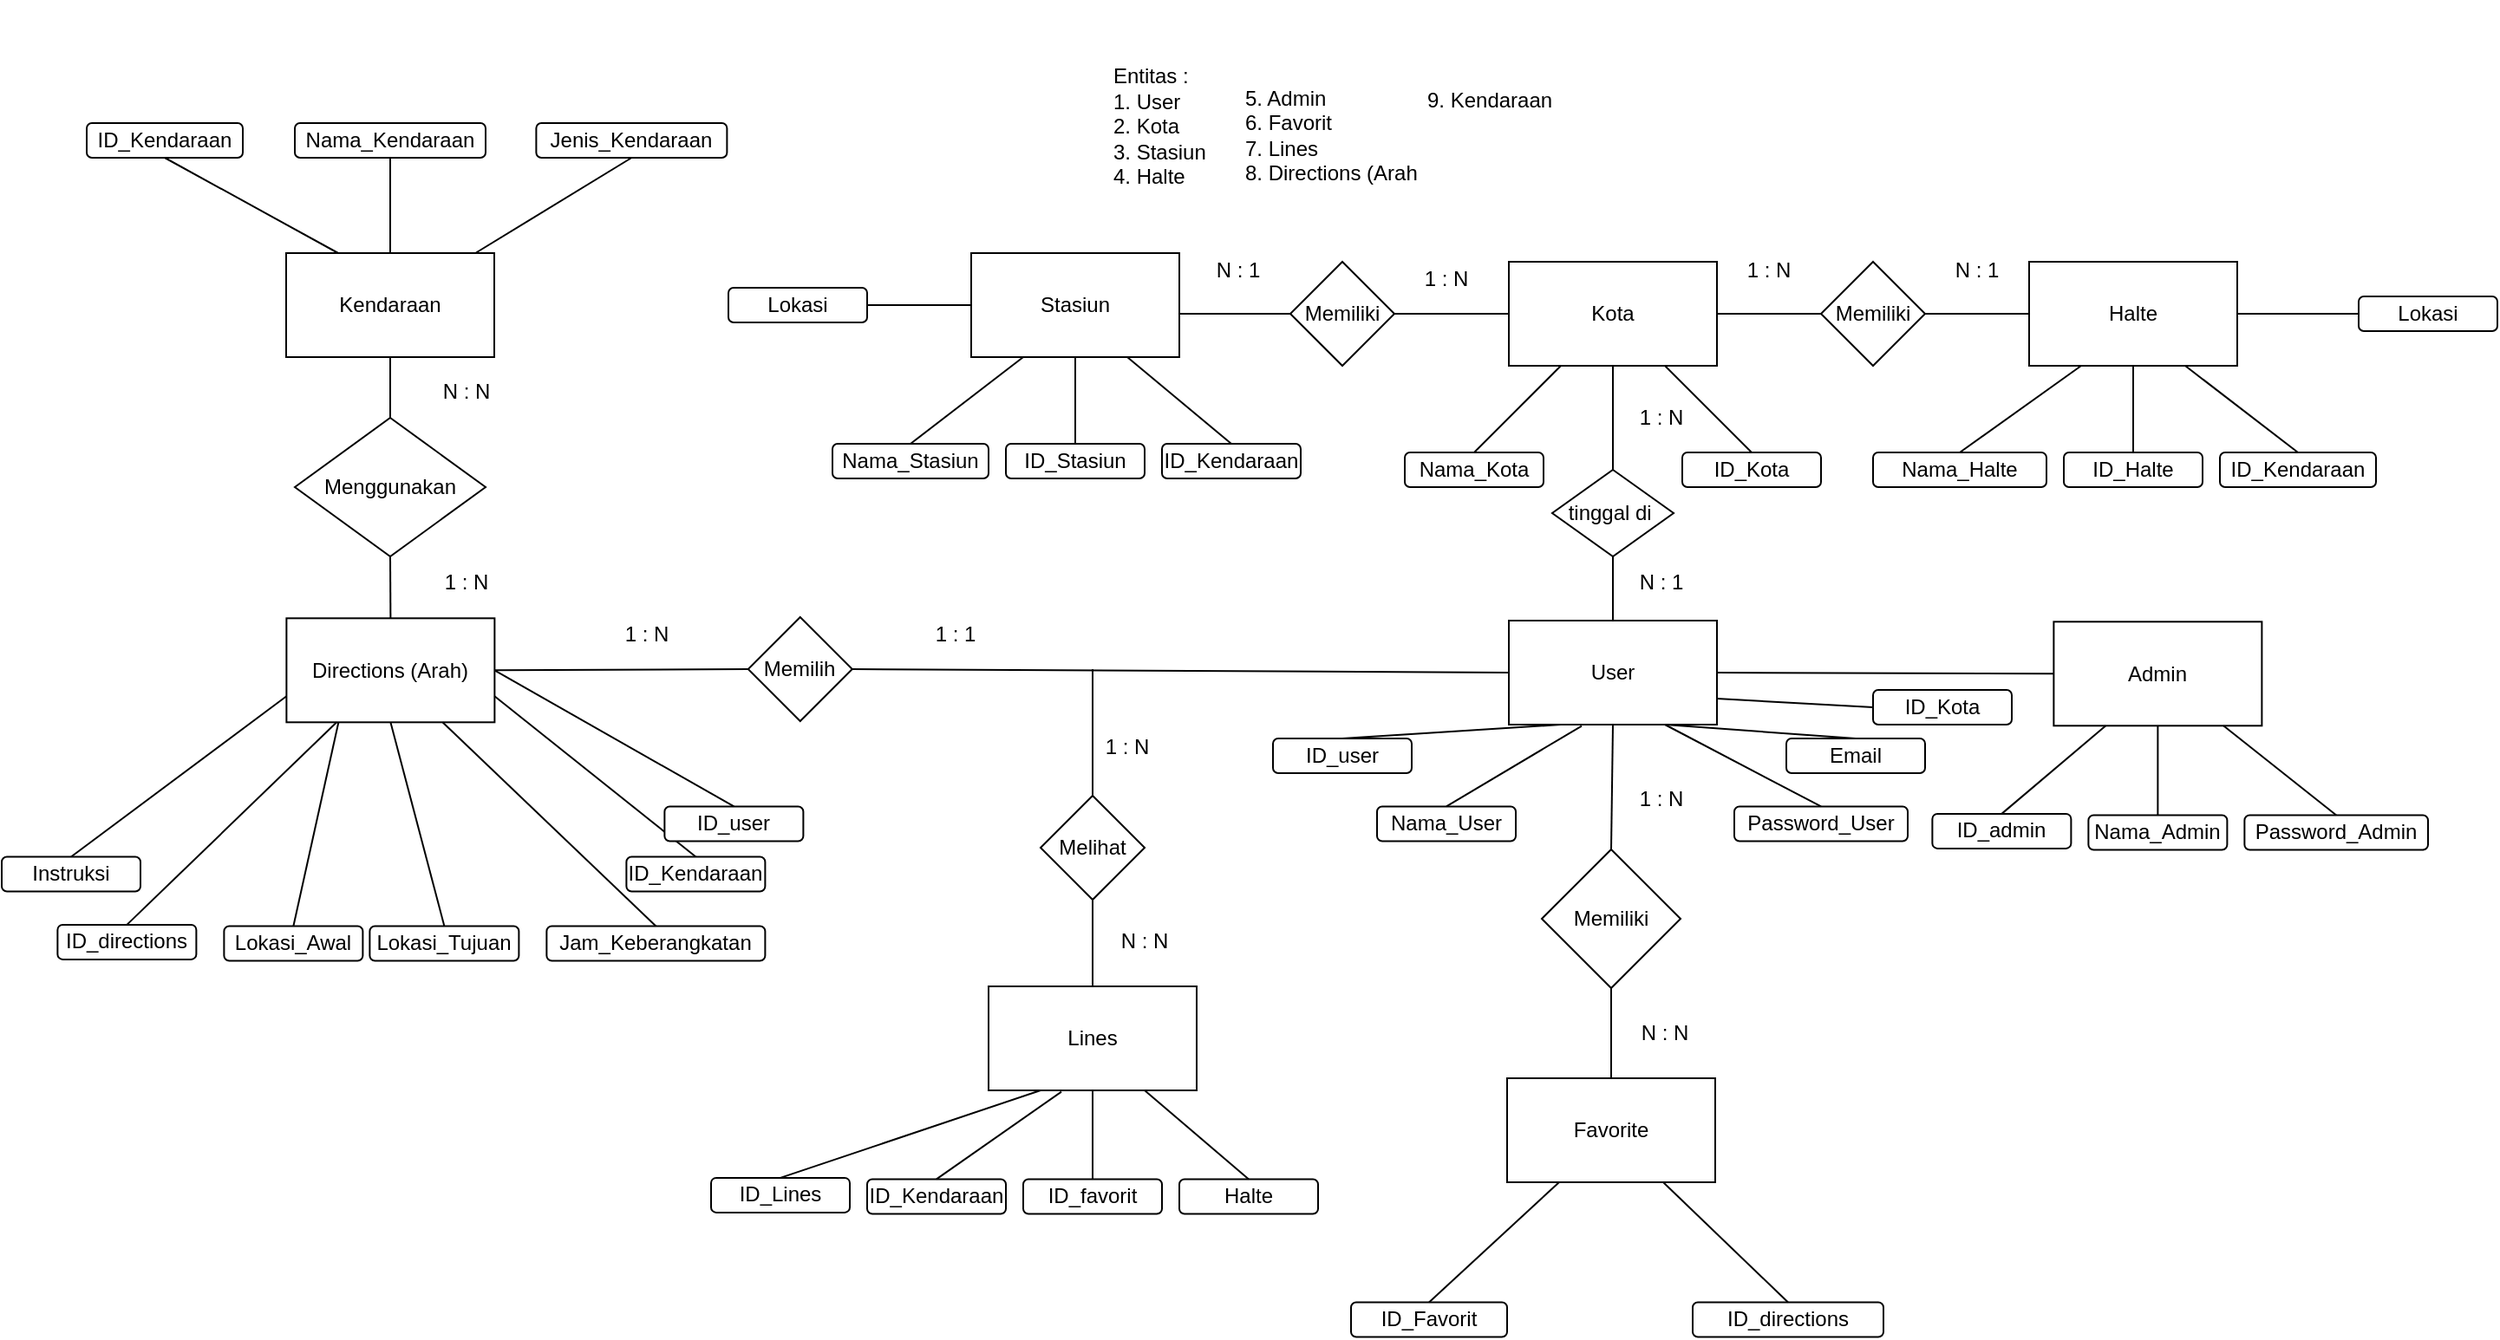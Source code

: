 <mxfile version="18.0.3" type="device"><diagram id="UfrBLte_ocZ53qTawlre" name="Page-1"><mxGraphModel dx="1865" dy="-598" grid="1" gridSize="10" guides="1" tooltips="1" connect="1" arrows="1" fold="1" page="1" pageScale="1" pageWidth="827" pageHeight="1169" math="0" shadow="0"><root><mxCell id="0"/><mxCell id="1" parent="0"/><mxCell id="Ua3aXFFfOLLUvhGlDehb-2" value="Kota" style="rounded=0;whiteSpace=wrap;html=1;" parent="1" vertex="1"><mxGeometry x="200" y="1320" width="120" height="60" as="geometry"/></mxCell><mxCell id="Ua3aXFFfOLLUvhGlDehb-4" value="Nama_Kota" style="rounded=1;whiteSpace=wrap;html=1;" parent="1" vertex="1"><mxGeometry x="140" y="1430" width="80" height="20" as="geometry"/></mxCell><mxCell id="Ua3aXFFfOLLUvhGlDehb-6" value="" style="endArrow=none;html=1;rounded=0;exitX=0.5;exitY=0;exitDx=0;exitDy=0;entryX=0.25;entryY=1;entryDx=0;entryDy=0;" parent="1" source="Ua3aXFFfOLLUvhGlDehb-4" target="Ua3aXFFfOLLUvhGlDehb-2" edge="1"><mxGeometry width="50" height="50" relative="1" as="geometry"><mxPoint x="320" y="1480" as="sourcePoint"/><mxPoint x="370" y="1430" as="targetPoint"/></mxGeometry></mxCell><mxCell id="Ua3aXFFfOLLUvhGlDehb-7" value="ID_Kota" style="rounded=1;whiteSpace=wrap;html=1;" parent="1" vertex="1"><mxGeometry x="300" y="1430" width="80" height="20" as="geometry"/></mxCell><mxCell id="Ua3aXFFfOLLUvhGlDehb-8" value="" style="endArrow=none;html=1;rounded=0;exitX=0.5;exitY=0;exitDx=0;exitDy=0;entryX=0.75;entryY=1;entryDx=0;entryDy=0;" parent="1" source="Ua3aXFFfOLLUvhGlDehb-7" target="Ua3aXFFfOLLUvhGlDehb-2" edge="1"><mxGeometry width="50" height="50" relative="1" as="geometry"><mxPoint x="480" y="1480" as="sourcePoint"/><mxPoint x="390" y="1380" as="targetPoint"/></mxGeometry></mxCell><mxCell id="Ua3aXFFfOLLUvhGlDehb-9" value="Halte" style="rounded=0;whiteSpace=wrap;html=1;" parent="1" vertex="1"><mxGeometry x="500" y="1320" width="120" height="60" as="geometry"/></mxCell><mxCell id="Ua3aXFFfOLLUvhGlDehb-11" value="Memiliki" style="rhombus;whiteSpace=wrap;html=1;" parent="1" vertex="1"><mxGeometry x="380" y="1320" width="60" height="60" as="geometry"/></mxCell><mxCell id="Ua3aXFFfOLLUvhGlDehb-12" value="" style="endArrow=none;html=1;rounded=0;exitX=1;exitY=0.5;exitDx=0;exitDy=0;entryX=0;entryY=0.5;entryDx=0;entryDy=0;" parent="1" source="Ua3aXFFfOLLUvhGlDehb-11" target="Ua3aXFFfOLLUvhGlDehb-9" edge="1"><mxGeometry width="50" height="50" relative="1" as="geometry"><mxPoint x="860" y="1490" as="sourcePoint"/><mxPoint x="670" y="1350" as="targetPoint"/></mxGeometry></mxCell><mxCell id="Ua3aXFFfOLLUvhGlDehb-15" value="1 : N" style="text;html=1;strokeColor=none;fillColor=none;align=center;verticalAlign=middle;whiteSpace=wrap;rounded=0;" parent="1" vertex="1"><mxGeometry x="320" y="1310" width="60" height="30" as="geometry"/></mxCell><mxCell id="Ua3aXFFfOLLUvhGlDehb-16" value="" style="endArrow=none;html=1;rounded=0;exitX=1;exitY=0.5;exitDx=0;exitDy=0;entryX=0;entryY=0.5;entryDx=0;entryDy=0;" parent="1" source="Ua3aXFFfOLLUvhGlDehb-2" target="Ua3aXFFfOLLUvhGlDehb-11" edge="1"><mxGeometry width="50" height="50" relative="1" as="geometry"><mxPoint x="470" y="1510" as="sourcePoint"/><mxPoint x="395" y="1330" as="targetPoint"/></mxGeometry></mxCell><mxCell id="Ua3aXFFfOLLUvhGlDehb-18" value="N : 1" style="text;html=1;strokeColor=none;fillColor=none;align=center;verticalAlign=middle;whiteSpace=wrap;rounded=0;" parent="1" vertex="1"><mxGeometry x="440" y="1310" width="60" height="30" as="geometry"/></mxCell><mxCell id="Ua3aXFFfOLLUvhGlDehb-19" value="Nama_Halte" style="rounded=1;whiteSpace=wrap;html=1;" parent="1" vertex="1"><mxGeometry x="410" y="1430" width="100" height="20" as="geometry"/></mxCell><mxCell id="Ua3aXFFfOLLUvhGlDehb-20" value="" style="endArrow=none;html=1;rounded=0;exitX=0.5;exitY=0;exitDx=0;exitDy=0;entryX=0.25;entryY=1;entryDx=0;entryDy=0;" parent="1" source="Ua3aXFFfOLLUvhGlDehb-19" target="Ua3aXFFfOLLUvhGlDehb-9" edge="1"><mxGeometry width="50" height="50" relative="1" as="geometry"><mxPoint x="620" y="1490" as="sourcePoint"/><mxPoint x="530" y="1390" as="targetPoint"/></mxGeometry></mxCell><mxCell id="Ua3aXFFfOLLUvhGlDehb-21" value="ID_Kendaraan" style="rounded=1;whiteSpace=wrap;html=1;" parent="1" vertex="1"><mxGeometry x="610" y="1430" width="90" height="20" as="geometry"/></mxCell><mxCell id="Ua3aXFFfOLLUvhGlDehb-22" value="" style="endArrow=none;html=1;rounded=0;exitX=0.5;exitY=0;exitDx=0;exitDy=0;entryX=0.75;entryY=1;entryDx=0;entryDy=0;" parent="1" source="Ua3aXFFfOLLUvhGlDehb-21" target="Ua3aXFFfOLLUvhGlDehb-9" edge="1"><mxGeometry width="50" height="50" relative="1" as="geometry"><mxPoint x="780" y="1490" as="sourcePoint"/><mxPoint x="590" y="1390" as="targetPoint"/></mxGeometry></mxCell><mxCell id="Ua3aXFFfOLLUvhGlDehb-23" value="ID_Halte" style="rounded=1;whiteSpace=wrap;html=1;" parent="1" vertex="1"><mxGeometry x="520" y="1430" width="80" height="20" as="geometry"/></mxCell><mxCell id="Ua3aXFFfOLLUvhGlDehb-24" value="" style="endArrow=none;html=1;rounded=0;exitX=0.5;exitY=0;exitDx=0;exitDy=0;entryX=0.5;entryY=1;entryDx=0;entryDy=0;" parent="1" source="Ua3aXFFfOLLUvhGlDehb-23" target="Ua3aXFFfOLLUvhGlDehb-9" edge="1"><mxGeometry width="50" height="50" relative="1" as="geometry"><mxPoint x="700" y="1560" as="sourcePoint"/><mxPoint x="510" y="1450" as="targetPoint"/></mxGeometry></mxCell><mxCell id="Ua3aXFFfOLLUvhGlDehb-25" value="Lokasi" style="rounded=1;whiteSpace=wrap;html=1;" parent="1" vertex="1"><mxGeometry x="690" y="1340" width="80" height="20" as="geometry"/></mxCell><mxCell id="Ua3aXFFfOLLUvhGlDehb-26" value="" style="endArrow=none;html=1;rounded=0;exitX=0;exitY=0.5;exitDx=0;exitDy=0;entryX=1;entryY=0.5;entryDx=0;entryDy=0;" parent="1" source="Ua3aXFFfOLLUvhGlDehb-25" target="Ua3aXFFfOLLUvhGlDehb-9" edge="1"><mxGeometry width="50" height="50" relative="1" as="geometry"><mxPoint x="880" y="1400" as="sourcePoint"/><mxPoint x="790" y="1290" as="targetPoint"/></mxGeometry></mxCell><mxCell id="aHOfMcRUfYpg8lw4Yvm_-1" value="User" style="rounded=0;whiteSpace=wrap;html=1;" parent="1" vertex="1"><mxGeometry x="200" y="1527" width="120" height="60" as="geometry"/></mxCell><mxCell id="aHOfMcRUfYpg8lw4Yvm_-2" value="Nama_User" style="rounded=1;whiteSpace=wrap;html=1;" parent="1" vertex="1"><mxGeometry x="124" y="1634.22" width="80" height="20" as="geometry"/></mxCell><mxCell id="aHOfMcRUfYpg8lw4Yvm_-3" value="" style="endArrow=none;html=1;rounded=0;exitX=0.5;exitY=0;exitDx=0;exitDy=0;entryX=0.35;entryY=1.013;entryDx=0;entryDy=0;entryPerimeter=0;" parent="1" source="aHOfMcRUfYpg8lw4Yvm_-2" target="aHOfMcRUfYpg8lw4Yvm_-1" edge="1"><mxGeometry width="50" height="50" relative="1" as="geometry"><mxPoint x="320" y="1697" as="sourcePoint"/><mxPoint x="230" y="1587" as="targetPoint"/></mxGeometry></mxCell><mxCell id="aHOfMcRUfYpg8lw4Yvm_-4" value="Email" style="rounded=1;whiteSpace=wrap;html=1;" parent="1" vertex="1"><mxGeometry x="360" y="1595" width="80" height="20" as="geometry"/></mxCell><mxCell id="aHOfMcRUfYpg8lw4Yvm_-5" value="" style="endArrow=none;html=1;rounded=0;exitX=0.5;exitY=0;exitDx=0;exitDy=0;entryX=0.75;entryY=1;entryDx=0;entryDy=0;" parent="1" source="aHOfMcRUfYpg8lw4Yvm_-4" target="aHOfMcRUfYpg8lw4Yvm_-1" edge="1"><mxGeometry width="50" height="50" relative="1" as="geometry"><mxPoint x="480" y="1697" as="sourcePoint"/><mxPoint x="280" y="1607" as="targetPoint"/></mxGeometry></mxCell><mxCell id="aHOfMcRUfYpg8lw4Yvm_-6" value="Password_User" style="rounded=1;whiteSpace=wrap;html=1;" parent="1" vertex="1"><mxGeometry x="330" y="1634.22" width="100" height="20" as="geometry"/></mxCell><mxCell id="aHOfMcRUfYpg8lw4Yvm_-7" value="" style="endArrow=none;html=1;rounded=0;exitX=0.5;exitY=0;exitDx=0;exitDy=0;entryX=0.75;entryY=1;entryDx=0;entryDy=0;" parent="1" source="aHOfMcRUfYpg8lw4Yvm_-6" target="aHOfMcRUfYpg8lw4Yvm_-1" edge="1"><mxGeometry width="50" height="50" relative="1" as="geometry"><mxPoint x="400" y="1767" as="sourcePoint"/><mxPoint x="290" y="1590" as="targetPoint"/></mxGeometry></mxCell><mxCell id="aHOfMcRUfYpg8lw4Yvm_-14" value="ID_user" style="rounded=1;whiteSpace=wrap;html=1;" parent="1" vertex="1"><mxGeometry x="64" y="1595" width="80" height="20" as="geometry"/></mxCell><mxCell id="aHOfMcRUfYpg8lw4Yvm_-15" value="" style="endArrow=none;html=1;rounded=0;exitX=0.5;exitY=0;exitDx=0;exitDy=0;entryX=0.25;entryY=1;entryDx=0;entryDy=0;" parent="1" source="aHOfMcRUfYpg8lw4Yvm_-14" target="aHOfMcRUfYpg8lw4Yvm_-1" edge="1"><mxGeometry width="50" height="50" relative="1" as="geometry"><mxPoint x="230" y="1696.22" as="sourcePoint"/><mxPoint x="152" y="1587" as="targetPoint"/></mxGeometry></mxCell><mxCell id="aHOfMcRUfYpg8lw4Yvm_-16" value="Admin" style="rounded=0;whiteSpace=wrap;html=1;" parent="1" vertex="1"><mxGeometry x="514.19" y="1527.66" width="120" height="60" as="geometry"/></mxCell><mxCell id="aHOfMcRUfYpg8lw4Yvm_-17" value="Nama_Admin" style="rounded=1;whiteSpace=wrap;html=1;" parent="1" vertex="1"><mxGeometry x="534.19" y="1639.22" width="80" height="20" as="geometry"/></mxCell><mxCell id="aHOfMcRUfYpg8lw4Yvm_-18" value="" style="endArrow=none;html=1;rounded=0;exitX=0.5;exitY=0;exitDx=0;exitDy=0;entryX=0.5;entryY=1;entryDx=0;entryDy=0;" parent="1" source="aHOfMcRUfYpg8lw4Yvm_-17" target="aHOfMcRUfYpg8lw4Yvm_-16" edge="1"><mxGeometry width="50" height="50" relative="1" as="geometry"><mxPoint x="634.19" y="1697.66" as="sourcePoint"/><mxPoint x="544.19" y="1587.66" as="targetPoint"/></mxGeometry></mxCell><mxCell id="aHOfMcRUfYpg8lw4Yvm_-21" value="Password_Admin" style="rounded=1;whiteSpace=wrap;html=1;" parent="1" vertex="1"><mxGeometry x="624.19" y="1639.22" width="105.81" height="20" as="geometry"/></mxCell><mxCell id="aHOfMcRUfYpg8lw4Yvm_-22" value="" style="endArrow=none;html=1;rounded=0;exitX=0.5;exitY=0;exitDx=0;exitDy=0;" parent="1" source="aHOfMcRUfYpg8lw4Yvm_-21" target="aHOfMcRUfYpg8lw4Yvm_-16" edge="1"><mxGeometry width="50" height="50" relative="1" as="geometry"><mxPoint x="714.19" y="1767.66" as="sourcePoint"/><mxPoint x="584.19" y="1597.66" as="targetPoint"/></mxGeometry></mxCell><mxCell id="aHOfMcRUfYpg8lw4Yvm_-23" value="ID_admin" style="rounded=1;whiteSpace=wrap;html=1;" parent="1" vertex="1"><mxGeometry x="444.19" y="1638.44" width="80" height="20" as="geometry"/></mxCell><mxCell id="aHOfMcRUfYpg8lw4Yvm_-24" value="" style="endArrow=none;html=1;rounded=0;exitX=0.5;exitY=0;exitDx=0;exitDy=0;entryX=0.25;entryY=1;entryDx=0;entryDy=0;" parent="1" source="aHOfMcRUfYpg8lw4Yvm_-23" target="aHOfMcRUfYpg8lw4Yvm_-16" edge="1"><mxGeometry width="50" height="50" relative="1" as="geometry"><mxPoint x="544.19" y="1696.88" as="sourcePoint"/><mxPoint x="466.19" y="1587.66" as="targetPoint"/></mxGeometry></mxCell><mxCell id="aHOfMcRUfYpg8lw4Yvm_-26" value="" style="endArrow=none;html=1;rounded=0;exitX=1;exitY=0.5;exitDx=0;exitDy=0;entryX=0;entryY=0.5;entryDx=0;entryDy=0;" parent="1" source="aHOfMcRUfYpg8lw4Yvm_-1" target="aHOfMcRUfYpg8lw4Yvm_-16" edge="1"><mxGeometry width="50" height="50" relative="1" as="geometry"><mxPoint x="348.19" y="1730.78" as="sourcePoint"/><mxPoint x="398.19" y="1680.78" as="targetPoint"/></mxGeometry></mxCell><mxCell id="aHOfMcRUfYpg8lw4Yvm_-27" value="Directions (Arah)" style="rounded=0;whiteSpace=wrap;html=1;" parent="1" vertex="1"><mxGeometry x="-504.81" y="1525.66" width="120" height="60" as="geometry"/></mxCell><mxCell id="aHOfMcRUfYpg8lw4Yvm_-28" value="Lokasi_Awal" style="rounded=1;whiteSpace=wrap;html=1;" parent="1" vertex="1"><mxGeometry x="-540.81" y="1703.22" width="80" height="20" as="geometry"/></mxCell><mxCell id="aHOfMcRUfYpg8lw4Yvm_-29" value="" style="endArrow=none;html=1;rounded=0;exitX=0.5;exitY=0;exitDx=0;exitDy=0;entryX=0.25;entryY=1;entryDx=0;entryDy=0;" parent="1" source="aHOfMcRUfYpg8lw4Yvm_-28" target="aHOfMcRUfYpg8lw4Yvm_-27" edge="1"><mxGeometry width="50" height="50" relative="1" as="geometry"><mxPoint x="-396.81" y="1763.22" as="sourcePoint"/><mxPoint x="-480.81" y="1627.22" as="targetPoint"/></mxGeometry></mxCell><mxCell id="aHOfMcRUfYpg8lw4Yvm_-30" value="Jam_Keberangkatan" style="rounded=1;whiteSpace=wrap;html=1;" parent="1" vertex="1"><mxGeometry x="-354.81" y="1703.22" width="126" height="20" as="geometry"/></mxCell><mxCell id="aHOfMcRUfYpg8lw4Yvm_-31" value="" style="endArrow=none;html=1;rounded=0;exitX=0.5;exitY=0;exitDx=0;exitDy=0;entryX=0.75;entryY=1;entryDx=0;entryDy=0;" parent="1" source="aHOfMcRUfYpg8lw4Yvm_-30" target="aHOfMcRUfYpg8lw4Yvm_-27" edge="1"><mxGeometry width="50" height="50" relative="1" as="geometry"><mxPoint x="-230.81" y="1721.66" as="sourcePoint"/><mxPoint x="-420.81" y="1611.66" as="targetPoint"/></mxGeometry></mxCell><mxCell id="aHOfMcRUfYpg8lw4Yvm_-32" value="Lokasi_Tujuan" style="rounded=1;whiteSpace=wrap;html=1;" parent="1" vertex="1"><mxGeometry x="-456.81" y="1703.22" width="86" height="20" as="geometry"/></mxCell><mxCell id="aHOfMcRUfYpg8lw4Yvm_-33" value="" style="endArrow=none;html=1;rounded=0;exitX=0.5;exitY=0;exitDx=0;exitDy=0;entryX=0.5;entryY=1;entryDx=0;entryDy=0;" parent="1" source="aHOfMcRUfYpg8lw4Yvm_-32" target="aHOfMcRUfYpg8lw4Yvm_-27" edge="1"><mxGeometry width="50" height="50" relative="1" as="geometry"><mxPoint x="-316.81" y="1833.22" as="sourcePoint"/><mxPoint x="-450.81" y="1627.22" as="targetPoint"/></mxGeometry></mxCell><mxCell id="aHOfMcRUfYpg8lw4Yvm_-34" value="ID_directions" style="rounded=1;whiteSpace=wrap;html=1;" parent="1" vertex="1"><mxGeometry x="-636.81" y="1702.44" width="80" height="20" as="geometry"/></mxCell><mxCell id="aHOfMcRUfYpg8lw4Yvm_-35" value="" style="endArrow=none;html=1;rounded=0;exitX=0.5;exitY=0;exitDx=0;exitDy=0;" parent="1" source="aHOfMcRUfYpg8lw4Yvm_-34" target="aHOfMcRUfYpg8lw4Yvm_-27" edge="1"><mxGeometry width="50" height="50" relative="1" as="geometry"><mxPoint x="-486.81" y="1762.44" as="sourcePoint"/><mxPoint x="-492.437" y="1627.22" as="targetPoint"/></mxGeometry></mxCell><mxCell id="aHOfMcRUfYpg8lw4Yvm_-36" value="Instruksi" style="rounded=1;whiteSpace=wrap;html=1;" parent="1" vertex="1"><mxGeometry x="-669" y="1663.22" width="80" height="20" as="geometry"/></mxCell><mxCell id="aHOfMcRUfYpg8lw4Yvm_-37" value="" style="endArrow=none;html=1;rounded=0;exitX=0.5;exitY=0;exitDx=0;exitDy=0;entryX=0;entryY=0.75;entryDx=0;entryDy=0;" parent="1" source="aHOfMcRUfYpg8lw4Yvm_-36" target="aHOfMcRUfYpg8lw4Yvm_-27" edge="1"><mxGeometry width="50" height="50" relative="1" as="geometry"><mxPoint x="-519" y="1708.44" as="sourcePoint"/><mxPoint x="-510.81" y="1612.22" as="targetPoint"/></mxGeometry></mxCell><mxCell id="aHOfMcRUfYpg8lw4Yvm_-38" value="ID_Kendaraan" style="rounded=1;whiteSpace=wrap;html=1;" parent="1" vertex="1"><mxGeometry x="-308.81" y="1663.22" width="80" height="20" as="geometry"/></mxCell><mxCell id="aHOfMcRUfYpg8lw4Yvm_-39" value="" style="endArrow=none;html=1;rounded=0;exitX=0.5;exitY=0;exitDx=0;exitDy=0;entryX=1;entryY=0.75;entryDx=0;entryDy=0;" parent="1" source="aHOfMcRUfYpg8lw4Yvm_-38" target="aHOfMcRUfYpg8lw4Yvm_-27" edge="1"><mxGeometry width="50" height="50" relative="1" as="geometry"><mxPoint x="-164.81" y="1652.88" as="sourcePoint"/><mxPoint x="-156.62" y="1541.66" as="targetPoint"/></mxGeometry></mxCell><mxCell id="aHOfMcRUfYpg8lw4Yvm_-40" value="ID_user" style="rounded=1;whiteSpace=wrap;html=1;" parent="1" vertex="1"><mxGeometry x="-286.81" y="1634.22" width="80" height="20" as="geometry"/></mxCell><mxCell id="aHOfMcRUfYpg8lw4Yvm_-41" value="" style="endArrow=none;html=1;rounded=0;exitX=0.5;exitY=0;exitDx=0;exitDy=0;entryX=1;entryY=0.5;entryDx=0;entryDy=0;" parent="1" source="aHOfMcRUfYpg8lw4Yvm_-40" target="aHOfMcRUfYpg8lw4Yvm_-27" edge="1"><mxGeometry width="50" height="50" relative="1" as="geometry"><mxPoint x="-142.81" y="1623.88" as="sourcePoint"/><mxPoint x="-362.81" y="1541.66" as="targetPoint"/></mxGeometry></mxCell><mxCell id="aHOfMcRUfYpg8lw4Yvm_-42" value="Lines" style="rounded=0;whiteSpace=wrap;html=1;" parent="1" vertex="1"><mxGeometry x="-100.0" y="1738" width="120" height="60" as="geometry"/></mxCell><mxCell id="aHOfMcRUfYpg8lw4Yvm_-43" value="ID_Kendaraan" style="rounded=1;whiteSpace=wrap;html=1;" parent="1" vertex="1"><mxGeometry x="-170.0" y="1849.22" width="80" height="20" as="geometry"/></mxCell><mxCell id="aHOfMcRUfYpg8lw4Yvm_-44" value="" style="endArrow=none;html=1;rounded=0;exitX=0.5;exitY=0;exitDx=0;exitDy=0;entryX=0.35;entryY=1.013;entryDx=0;entryDy=0;entryPerimeter=0;" parent="1" source="aHOfMcRUfYpg8lw4Yvm_-43" target="aHOfMcRUfYpg8lw4Yvm_-42" edge="1"><mxGeometry width="50" height="50" relative="1" as="geometry"><mxPoint x="-20.0" y="1908" as="sourcePoint"/><mxPoint x="-110.0" y="1798" as="targetPoint"/></mxGeometry></mxCell><mxCell id="aHOfMcRUfYpg8lw4Yvm_-45" value="Halte" style="rounded=1;whiteSpace=wrap;html=1;" parent="1" vertex="1"><mxGeometry x="10.0" y="1849.22" width="80" height="20" as="geometry"/></mxCell><mxCell id="aHOfMcRUfYpg8lw4Yvm_-46" value="" style="endArrow=none;html=1;rounded=0;exitX=0.5;exitY=0;exitDx=0;exitDy=0;entryX=0.75;entryY=1;entryDx=0;entryDy=0;" parent="1" source="aHOfMcRUfYpg8lw4Yvm_-45" target="aHOfMcRUfYpg8lw4Yvm_-42" edge="1"><mxGeometry width="50" height="50" relative="1" as="geometry"><mxPoint x="140.0" y="1908" as="sourcePoint"/><mxPoint x="-60.0" y="1818" as="targetPoint"/></mxGeometry></mxCell><mxCell id="aHOfMcRUfYpg8lw4Yvm_-47" value="ID_favorit" style="rounded=1;whiteSpace=wrap;html=1;" parent="1" vertex="1"><mxGeometry x="-80.0" y="1849.22" width="80" height="20" as="geometry"/></mxCell><mxCell id="aHOfMcRUfYpg8lw4Yvm_-48" value="" style="endArrow=none;html=1;rounded=0;exitX=0.5;exitY=0;exitDx=0;exitDy=0;" parent="1" source="aHOfMcRUfYpg8lw4Yvm_-47" target="aHOfMcRUfYpg8lw4Yvm_-42" edge="1"><mxGeometry width="50" height="50" relative="1" as="geometry"><mxPoint x="60.0" y="1978" as="sourcePoint"/><mxPoint x="-70.0" y="1808" as="targetPoint"/></mxGeometry></mxCell><mxCell id="aHOfMcRUfYpg8lw4Yvm_-49" value="ID_Lines" style="rounded=1;whiteSpace=wrap;html=1;" parent="1" vertex="1"><mxGeometry x="-260" y="1848.44" width="80" height="20" as="geometry"/></mxCell><mxCell id="aHOfMcRUfYpg8lw4Yvm_-50" value="" style="endArrow=none;html=1;rounded=0;exitX=0.5;exitY=0;exitDx=0;exitDy=0;entryX=0.25;entryY=1;entryDx=0;entryDy=0;" parent="1" source="aHOfMcRUfYpg8lw4Yvm_-49" target="aHOfMcRUfYpg8lw4Yvm_-42" edge="1"><mxGeometry width="50" height="50" relative="1" as="geometry"><mxPoint x="-110.0" y="1907.22" as="sourcePoint"/><mxPoint x="-188.0" y="1798" as="targetPoint"/></mxGeometry></mxCell><mxCell id="aHOfMcRUfYpg8lw4Yvm_-51" value="Kendaraan" style="rounded=0;whiteSpace=wrap;html=1;" parent="1" vertex="1"><mxGeometry x="-505.0" y="1315.0" width="120" height="60" as="geometry"/></mxCell><mxCell id="aHOfMcRUfYpg8lw4Yvm_-52" value="Nama_Kendaraan" style="rounded=1;whiteSpace=wrap;html=1;" parent="1" vertex="1"><mxGeometry x="-500.0" y="1240" width="110" height="20" as="geometry"/></mxCell><mxCell id="aHOfMcRUfYpg8lw4Yvm_-53" value="" style="endArrow=none;html=1;rounded=0;entryX=0.5;entryY=0;entryDx=0;entryDy=0;" parent="1" target="aHOfMcRUfYpg8lw4Yvm_-51" edge="1"><mxGeometry width="50" height="50" relative="1" as="geometry"><mxPoint x="-445" y="1260" as="sourcePoint"/><mxPoint x="-475.0" y="1375.0" as="targetPoint"/></mxGeometry></mxCell><mxCell id="aHOfMcRUfYpg8lw4Yvm_-56" value="Jenis_Kendaraan" style="rounded=1;whiteSpace=wrap;html=1;" parent="1" vertex="1"><mxGeometry x="-360.81" y="1240" width="110" height="20" as="geometry"/></mxCell><mxCell id="aHOfMcRUfYpg8lw4Yvm_-57" value="" style="endArrow=none;html=1;rounded=0;exitX=0.5;exitY=1;exitDx=0;exitDy=0;" parent="1" source="aHOfMcRUfYpg8lw4Yvm_-56" target="aHOfMcRUfYpg8lw4Yvm_-51" edge="1"><mxGeometry width="50" height="50" relative="1" as="geometry"><mxPoint x="-305.0" y="1555.0" as="sourcePoint"/><mxPoint x="-435.0" y="1385.0" as="targetPoint"/></mxGeometry></mxCell><mxCell id="aHOfMcRUfYpg8lw4Yvm_-58" value="ID_Kendaraan" style="rounded=1;whiteSpace=wrap;html=1;" parent="1" vertex="1"><mxGeometry x="-620" y="1240" width="90" height="20" as="geometry"/></mxCell><mxCell id="aHOfMcRUfYpg8lw4Yvm_-59" value="" style="endArrow=none;html=1;rounded=0;exitX=0.5;exitY=1;exitDx=0;exitDy=0;entryX=0.25;entryY=0;entryDx=0;entryDy=0;" parent="1" source="aHOfMcRUfYpg8lw4Yvm_-58" target="aHOfMcRUfYpg8lw4Yvm_-51" edge="1"><mxGeometry width="50" height="50" relative="1" as="geometry"><mxPoint x="-475.0" y="1484.22" as="sourcePoint"/><mxPoint x="-553" y="1375.0" as="targetPoint"/></mxGeometry></mxCell><mxCell id="aHOfMcRUfYpg8lw4Yvm_-60" value="Favorite" style="rounded=0;whiteSpace=wrap;html=1;" parent="1" vertex="1"><mxGeometry x="199.0" y="1791.0" width="120" height="60" as="geometry"/></mxCell><mxCell id="aHOfMcRUfYpg8lw4Yvm_-61" value="ID_directions" style="rounded=1;whiteSpace=wrap;html=1;" parent="1" vertex="1"><mxGeometry x="306.0" y="1920.22" width="110" height="20" as="geometry"/></mxCell><mxCell id="aHOfMcRUfYpg8lw4Yvm_-62" value="" style="endArrow=none;html=1;rounded=0;exitX=0.5;exitY=0;exitDx=0;exitDy=0;entryX=0.75;entryY=1;entryDx=0;entryDy=0;" parent="1" source="aHOfMcRUfYpg8lw4Yvm_-61" target="aHOfMcRUfYpg8lw4Yvm_-60" edge="1"><mxGeometry width="50" height="50" relative="1" as="geometry"><mxPoint x="319.0" y="1961.0" as="sourcePoint"/><mxPoint x="229.0" y="1851.0" as="targetPoint"/></mxGeometry></mxCell><mxCell id="aHOfMcRUfYpg8lw4Yvm_-65" value="ID_Favorit" style="rounded=1;whiteSpace=wrap;html=1;" parent="1" vertex="1"><mxGeometry x="109" y="1920.22" width="90" height="20" as="geometry"/></mxCell><mxCell id="aHOfMcRUfYpg8lw4Yvm_-66" value="" style="endArrow=none;html=1;rounded=0;exitX=0.5;exitY=0;exitDx=0;exitDy=0;entryX=0.25;entryY=1;entryDx=0;entryDy=0;" parent="1" source="aHOfMcRUfYpg8lw4Yvm_-65" target="aHOfMcRUfYpg8lw4Yvm_-60" edge="1"><mxGeometry width="50" height="50" relative="1" as="geometry"><mxPoint x="229.0" y="1960.22" as="sourcePoint"/><mxPoint x="151.0" y="1851.0" as="targetPoint"/></mxGeometry></mxCell><mxCell id="aHOfMcRUfYpg8lw4Yvm_-68" value="Stasiun" style="rounded=0;whiteSpace=wrap;html=1;" parent="1" vertex="1"><mxGeometry x="-110" y="1315" width="120" height="60" as="geometry"/></mxCell><mxCell id="aHOfMcRUfYpg8lw4Yvm_-71" value="Nama_Stasiun" style="rounded=1;whiteSpace=wrap;html=1;" parent="1" vertex="1"><mxGeometry x="-190" y="1425" width="90" height="20" as="geometry"/></mxCell><mxCell id="aHOfMcRUfYpg8lw4Yvm_-72" value="" style="endArrow=none;html=1;rounded=0;exitX=0.5;exitY=0;exitDx=0;exitDy=0;entryX=0.25;entryY=1;entryDx=0;entryDy=0;" parent="1" source="aHOfMcRUfYpg8lw4Yvm_-71" target="aHOfMcRUfYpg8lw4Yvm_-68" edge="1"><mxGeometry width="50" height="50" relative="1" as="geometry"><mxPoint x="10" y="1485" as="sourcePoint"/><mxPoint x="-80" y="1385" as="targetPoint"/></mxGeometry></mxCell><mxCell id="aHOfMcRUfYpg8lw4Yvm_-73" value="ID_Kendaraan" style="rounded=1;whiteSpace=wrap;html=1;" parent="1" vertex="1"><mxGeometry y="1425" width="80" height="20" as="geometry"/></mxCell><mxCell id="aHOfMcRUfYpg8lw4Yvm_-74" value="" style="endArrow=none;html=1;rounded=0;exitX=0.5;exitY=0;exitDx=0;exitDy=0;entryX=0.75;entryY=1;entryDx=0;entryDy=0;" parent="1" source="aHOfMcRUfYpg8lw4Yvm_-73" target="aHOfMcRUfYpg8lw4Yvm_-68" edge="1"><mxGeometry width="50" height="50" relative="1" as="geometry"><mxPoint x="170" y="1485" as="sourcePoint"/><mxPoint x="-20" y="1385" as="targetPoint"/></mxGeometry></mxCell><mxCell id="aHOfMcRUfYpg8lw4Yvm_-75" value="ID_Stasiun" style="rounded=1;whiteSpace=wrap;html=1;" parent="1" vertex="1"><mxGeometry x="-90" y="1425" width="80" height="20" as="geometry"/></mxCell><mxCell id="aHOfMcRUfYpg8lw4Yvm_-76" value="" style="endArrow=none;html=1;rounded=0;exitX=0.5;exitY=0;exitDx=0;exitDy=0;entryX=0.5;entryY=1;entryDx=0;entryDy=0;" parent="1" source="aHOfMcRUfYpg8lw4Yvm_-75" target="aHOfMcRUfYpg8lw4Yvm_-68" edge="1"><mxGeometry width="50" height="50" relative="1" as="geometry"><mxPoint x="90" y="1555" as="sourcePoint"/><mxPoint x="-100" y="1445" as="targetPoint"/></mxGeometry></mxCell><mxCell id="aHOfMcRUfYpg8lw4Yvm_-77" value="Lokasi" style="rounded=1;whiteSpace=wrap;html=1;" parent="1" vertex="1"><mxGeometry x="-250" y="1335" width="80" height="20" as="geometry"/></mxCell><mxCell id="aHOfMcRUfYpg8lw4Yvm_-78" value="" style="endArrow=none;html=1;rounded=0;exitX=1;exitY=0.5;exitDx=0;exitDy=0;entryX=0;entryY=0.5;entryDx=0;entryDy=0;" parent="1" source="aHOfMcRUfYpg8lw4Yvm_-77" target="aHOfMcRUfYpg8lw4Yvm_-68" edge="1"><mxGeometry width="50" height="50" relative="1" as="geometry"><mxPoint x="270" y="1395" as="sourcePoint"/><mxPoint x="-130" y="1365" as="targetPoint"/></mxGeometry></mxCell><mxCell id="aHOfMcRUfYpg8lw4Yvm_-82" value="Memiliki" style="rhombus;whiteSpace=wrap;html=1;" parent="1" vertex="1"><mxGeometry x="74" y="1320" width="60" height="60" as="geometry"/></mxCell><mxCell id="aHOfMcRUfYpg8lw4Yvm_-83" value="" style="endArrow=none;html=1;rounded=0;exitX=1;exitY=0.5;exitDx=0;exitDy=0;entryX=0;entryY=0.5;entryDx=0;entryDy=0;" parent="1" source="aHOfMcRUfYpg8lw4Yvm_-82" target="Ua3aXFFfOLLUvhGlDehb-2" edge="1"><mxGeometry width="50" height="50" relative="1" as="geometry"><mxPoint x="554" y="1495" as="sourcePoint"/><mxPoint x="194" y="1355" as="targetPoint"/></mxGeometry></mxCell><mxCell id="aHOfMcRUfYpg8lw4Yvm_-84" value="N : 1" style="text;html=1;strokeColor=none;fillColor=none;align=center;verticalAlign=middle;whiteSpace=wrap;rounded=0;" parent="1" vertex="1"><mxGeometry x="14" y="1310" width="60" height="30" as="geometry"/></mxCell><mxCell id="aHOfMcRUfYpg8lw4Yvm_-85" value="" style="endArrow=none;html=1;rounded=0;entryX=0;entryY=0.5;entryDx=0;entryDy=0;" parent="1" target="aHOfMcRUfYpg8lw4Yvm_-82" edge="1"><mxGeometry width="50" height="50" relative="1" as="geometry"><mxPoint x="10" y="1350" as="sourcePoint"/><mxPoint x="89" y="1330" as="targetPoint"/></mxGeometry></mxCell><mxCell id="aHOfMcRUfYpg8lw4Yvm_-86" value="1 : N" style="text;html=1;strokeColor=none;fillColor=none;align=center;verticalAlign=middle;whiteSpace=wrap;rounded=0;" parent="1" vertex="1"><mxGeometry x="134" y="1315" width="60" height="30" as="geometry"/></mxCell><mxCell id="aHOfMcRUfYpg8lw4Yvm_-90" value="tinggal di&amp;nbsp;" style="rhombus;whiteSpace=wrap;html=1;" parent="1" vertex="1"><mxGeometry x="225" y="1440" width="70" height="50" as="geometry"/></mxCell><mxCell id="aHOfMcRUfYpg8lw4Yvm_-91" value="" style="endArrow=none;html=1;rounded=0;entryX=0.5;entryY=1;entryDx=0;entryDy=0;exitX=0.5;exitY=0;exitDx=0;exitDy=0;" parent="1" source="aHOfMcRUfYpg8lw4Yvm_-1" target="aHOfMcRUfYpg8lw4Yvm_-90" edge="1"><mxGeometry width="50" height="50" relative="1" as="geometry"><mxPoint x="240" y="1590" as="sourcePoint"/><mxPoint x="290" y="1540" as="targetPoint"/></mxGeometry></mxCell><mxCell id="aHOfMcRUfYpg8lw4Yvm_-92" value="" style="endArrow=none;html=1;rounded=0;entryX=0.5;entryY=1;entryDx=0;entryDy=0;exitX=0.5;exitY=0;exitDx=0;exitDy=0;" parent="1" source="aHOfMcRUfYpg8lw4Yvm_-90" target="Ua3aXFFfOLLUvhGlDehb-2" edge="1"><mxGeometry width="50" height="50" relative="1" as="geometry"><mxPoint x="-10" y="1540" as="sourcePoint"/><mxPoint x="40" y="1490" as="targetPoint"/></mxGeometry></mxCell><mxCell id="aHOfMcRUfYpg8lw4Yvm_-93" value="N : 1" style="text;html=1;strokeColor=none;fillColor=none;align=center;verticalAlign=middle;whiteSpace=wrap;rounded=0;" parent="1" vertex="1"><mxGeometry x="258.19" y="1490" width="60" height="30" as="geometry"/></mxCell><mxCell id="aHOfMcRUfYpg8lw4Yvm_-94" value="1 : N" style="text;html=1;strokeColor=none;fillColor=none;align=center;verticalAlign=middle;whiteSpace=wrap;rounded=0;" parent="1" vertex="1"><mxGeometry x="258.19" y="1395" width="60" height="30" as="geometry"/></mxCell><mxCell id="aHOfMcRUfYpg8lw4Yvm_-95" value="Memilih" style="rhombus;whiteSpace=wrap;html=1;" parent="1" vertex="1"><mxGeometry x="-238.62" y="1525" width="60" height="60" as="geometry"/></mxCell><mxCell id="aHOfMcRUfYpg8lw4Yvm_-96" value="" style="endArrow=none;html=1;rounded=0;exitX=1;exitY=0.5;exitDx=0;exitDy=0;entryX=0;entryY=0.5;entryDx=0;entryDy=0;" parent="1" source="aHOfMcRUfYpg8lw4Yvm_-95" target="aHOfMcRUfYpg8lw4Yvm_-1" edge="1"><mxGeometry width="50" height="50" relative="1" as="geometry"><mxPoint x="522.19" y="1702" as="sourcePoint"/><mxPoint x="168.19" y="1557" as="targetPoint"/></mxGeometry></mxCell><mxCell id="aHOfMcRUfYpg8lw4Yvm_-97" value="1 : N" style="text;html=1;strokeColor=none;fillColor=none;align=center;verticalAlign=middle;whiteSpace=wrap;rounded=0;" parent="1" vertex="1"><mxGeometry x="-326.81" y="1520" width="60" height="30" as="geometry"/></mxCell><mxCell id="aHOfMcRUfYpg8lw4Yvm_-98" value="" style="endArrow=none;html=1;rounded=0;entryX=0;entryY=0.5;entryDx=0;entryDy=0;exitX=1;exitY=0.5;exitDx=0;exitDy=0;" parent="1" source="aHOfMcRUfYpg8lw4Yvm_-27" target="aHOfMcRUfYpg8lw4Yvm_-95" edge="1"><mxGeometry width="50" height="50" relative="1" as="geometry"><mxPoint x="-302.62" y="1555" as="sourcePoint"/><mxPoint x="-223.62" y="1535" as="targetPoint"/></mxGeometry></mxCell><mxCell id="aHOfMcRUfYpg8lw4Yvm_-99" value="1 : 1" style="text;html=1;strokeColor=none;fillColor=none;align=center;verticalAlign=middle;whiteSpace=wrap;rounded=0;" parent="1" vertex="1"><mxGeometry x="-149" y="1520" width="60" height="30" as="geometry"/></mxCell><mxCell id="aHOfMcRUfYpg8lw4Yvm_-100" value="" style="endArrow=none;html=1;rounded=0;exitX=0.5;exitY=0;exitDx=0;exitDy=0;" parent="1" source="aHOfMcRUfYpg8lw4Yvm_-101" edge="1"><mxGeometry width="50" height="50" relative="1" as="geometry"><mxPoint x="-40" y="1675" as="sourcePoint"/><mxPoint x="-40" y="1555" as="targetPoint"/></mxGeometry></mxCell><mxCell id="aHOfMcRUfYpg8lw4Yvm_-101" value="Melihat" style="rhombus;whiteSpace=wrap;html=1;" parent="1" vertex="1"><mxGeometry x="-70" y="1628" width="60" height="60" as="geometry"/></mxCell><mxCell id="aHOfMcRUfYpg8lw4Yvm_-102" value="" style="endArrow=none;html=1;rounded=0;entryX=0.5;entryY=1;entryDx=0;entryDy=0;exitX=0.5;exitY=0;exitDx=0;exitDy=0;" parent="1" source="aHOfMcRUfYpg8lw4Yvm_-42" target="aHOfMcRUfYpg8lw4Yvm_-101" edge="1"><mxGeometry width="50" height="50" relative="1" as="geometry"><mxPoint x="150" y="1738" as="sourcePoint"/><mxPoint x="200" y="1688" as="targetPoint"/></mxGeometry></mxCell><mxCell id="aHOfMcRUfYpg8lw4Yvm_-103" value="1 : N" style="text;html=1;strokeColor=none;fillColor=none;align=center;verticalAlign=middle;whiteSpace=wrap;rounded=0;" parent="1" vertex="1"><mxGeometry x="-50" y="1585" width="60" height="30" as="geometry"/></mxCell><mxCell id="aHOfMcRUfYpg8lw4Yvm_-104" value="N : N" style="text;html=1;strokeColor=none;fillColor=none;align=center;verticalAlign=middle;whiteSpace=wrap;rounded=0;" parent="1" vertex="1"><mxGeometry x="-40" y="1696.5" width="60" height="30" as="geometry"/></mxCell><mxCell id="aHOfMcRUfYpg8lw4Yvm_-108" value="Menggunakan" style="rhombus;whiteSpace=wrap;html=1;" parent="1" vertex="1"><mxGeometry x="-500" y="1410" width="110" height="80" as="geometry"/></mxCell><mxCell id="aHOfMcRUfYpg8lw4Yvm_-110" value="" style="endArrow=none;html=1;rounded=0;entryX=0.5;entryY=1;entryDx=0;entryDy=0;exitX=0.5;exitY=0;exitDx=0;exitDy=0;" parent="1" source="aHOfMcRUfYpg8lw4Yvm_-108" target="aHOfMcRUfYpg8lw4Yvm_-51" edge="1"><mxGeometry width="50" height="50" relative="1" as="geometry"><mxPoint x="-420" y="1460" as="sourcePoint"/><mxPoint x="-370" y="1410" as="targetPoint"/></mxGeometry></mxCell><mxCell id="aHOfMcRUfYpg8lw4Yvm_-111" value="" style="endArrow=none;html=1;rounded=0;entryX=0.5;entryY=1;entryDx=0;entryDy=0;exitX=0.5;exitY=0;exitDx=0;exitDy=0;" parent="1" source="aHOfMcRUfYpg8lw4Yvm_-27" target="aHOfMcRUfYpg8lw4Yvm_-108" edge="1"><mxGeometry width="50" height="50" relative="1" as="geometry"><mxPoint x="-490" y="1500" as="sourcePoint"/><mxPoint x="-490" y="1420" as="targetPoint"/></mxGeometry></mxCell><mxCell id="aHOfMcRUfYpg8lw4Yvm_-112" value="1 : N" style="text;html=1;strokeColor=none;fillColor=none;align=center;verticalAlign=middle;whiteSpace=wrap;rounded=0;" parent="1" vertex="1"><mxGeometry x="-430.81" y="1490" width="60" height="30" as="geometry"/></mxCell><mxCell id="aHOfMcRUfYpg8lw4Yvm_-113" value="N : N" style="text;html=1;strokeColor=none;fillColor=none;align=center;verticalAlign=middle;whiteSpace=wrap;rounded=0;" parent="1" vertex="1"><mxGeometry x="-430.81" y="1380" width="60" height="30" as="geometry"/></mxCell><mxCell id="aHOfMcRUfYpg8lw4Yvm_-114" value="Memiliki" style="rhombus;whiteSpace=wrap;html=1;" parent="1" vertex="1"><mxGeometry x="219" y="1659" width="80" height="80" as="geometry"/></mxCell><mxCell id="aHOfMcRUfYpg8lw4Yvm_-115" value="" style="endArrow=none;html=1;rounded=0;entryX=0.5;entryY=1;entryDx=0;entryDy=0;exitX=0.5;exitY=0;exitDx=0;exitDy=0;" parent="1" source="aHOfMcRUfYpg8lw4Yvm_-114" target="aHOfMcRUfYpg8lw4Yvm_-1" edge="1"><mxGeometry width="50" height="50" relative="1" as="geometry"><mxPoint x="280" y="1630" as="sourcePoint"/><mxPoint x="330" y="1580" as="targetPoint"/></mxGeometry></mxCell><mxCell id="aHOfMcRUfYpg8lw4Yvm_-116" value="" style="endArrow=none;html=1;rounded=0;entryX=0.5;entryY=1;entryDx=0;entryDy=0;exitX=0.5;exitY=0;exitDx=0;exitDy=0;" parent="1" source="aHOfMcRUfYpg8lw4Yvm_-60" target="aHOfMcRUfYpg8lw4Yvm_-114" edge="1"><mxGeometry width="50" height="50" relative="1" as="geometry"><mxPoint x="269" y="1690" as="sourcePoint"/><mxPoint x="259" y="1760" as="targetPoint"/></mxGeometry></mxCell><mxCell id="aHOfMcRUfYpg8lw4Yvm_-118" value="1 : N" style="text;html=1;strokeColor=none;fillColor=none;align=center;verticalAlign=middle;whiteSpace=wrap;rounded=0;" parent="1" vertex="1"><mxGeometry x="258.19" y="1615" width="60" height="30" as="geometry"/></mxCell><mxCell id="aHOfMcRUfYpg8lw4Yvm_-119" value="N : N" style="text;html=1;strokeColor=none;fillColor=none;align=center;verticalAlign=middle;whiteSpace=wrap;rounded=0;" parent="1" vertex="1"><mxGeometry x="260" y="1750" width="60" height="30" as="geometry"/></mxCell><mxCell id="aHOfMcRUfYpg8lw4Yvm_-120" value="Entitas :&amp;nbsp;&lt;br&gt;1. User&lt;br&gt;2. Kota&lt;br&gt;3. Stasiun&lt;br&gt;4. Halte&lt;br&gt;&amp;nbsp;" style="text;html=1;strokeColor=none;fillColor=none;align=left;verticalAlign=middle;whiteSpace=wrap;rounded=0;" parent="1" vertex="1"><mxGeometry x="-30" y="1169" width="190" height="160" as="geometry"/></mxCell><mxCell id="aHOfMcRUfYpg8lw4Yvm_-121" value="&lt;span style=&quot;&quot;&gt;5. Admin&lt;/span&gt;&lt;br style=&quot;&quot;&gt;&lt;span style=&quot;&quot;&gt;6. Favorit&lt;/span&gt;&lt;br style=&quot;&quot;&gt;&lt;span style=&quot;&quot;&gt;7. Lines&lt;/span&gt;&lt;br style=&quot;&quot;&gt;&lt;span style=&quot;&quot;&gt;8. Directions (Arah&lt;/span&gt;" style="text;html=1;strokeColor=none;fillColor=none;align=left;verticalAlign=middle;whiteSpace=wrap;rounded=0;" parent="1" vertex="1"><mxGeometry x="46" y="1222" width="110" height="50" as="geometry"/></mxCell><mxCell id="aHOfMcRUfYpg8lw4Yvm_-122" value="9. Kendaraan" style="text;html=1;strokeColor=none;fillColor=none;align=left;verticalAlign=middle;whiteSpace=wrap;rounded=0;" parent="1" vertex="1"><mxGeometry x="151" y="1202" width="100" height="50" as="geometry"/></mxCell><mxCell id="aHOfMcRUfYpg8lw4Yvm_-123" value="ID_Kota" style="rounded=1;whiteSpace=wrap;html=1;" parent="1" vertex="1"><mxGeometry x="410" y="1567" width="80" height="20" as="geometry"/></mxCell><mxCell id="aHOfMcRUfYpg8lw4Yvm_-124" value="" style="endArrow=none;html=1;rounded=0;exitX=0;exitY=0.5;exitDx=0;exitDy=0;entryX=1;entryY=0.75;entryDx=0;entryDy=0;" parent="1" source="aHOfMcRUfYpg8lw4Yvm_-123" target="aHOfMcRUfYpg8lw4Yvm_-1" edge="1"><mxGeometry width="50" height="50" relative="1" as="geometry"><mxPoint x="515" y="1677" as="sourcePoint"/><mxPoint x="325" y="1567" as="targetPoint"/></mxGeometry></mxCell></root></mxGraphModel></diagram></mxfile>